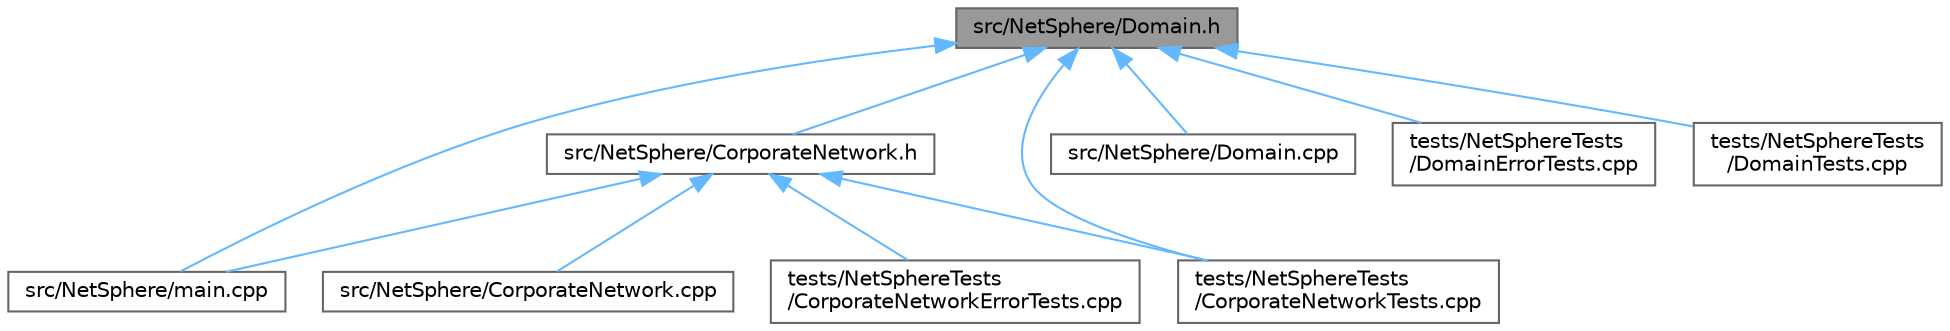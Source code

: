 digraph "src/NetSphere/Domain.h"
{
 // INTERACTIVE_SVG=YES
 // LATEX_PDF_SIZE
  bgcolor="transparent";
  edge [fontname=Helvetica,fontsize=10,labelfontname=Helvetica,labelfontsize=10];
  node [fontname=Helvetica,fontsize=10,shape=box,height=0.2,width=0.4];
  Node1 [id="Node000001",label="src/NetSphere/Domain.h",height=0.2,width=0.4,color="gray40", fillcolor="grey60", style="filled", fontcolor="black",tooltip="Заголовочный файл класса Domain - домена корпоративной сети."];
  Node1 -> Node2 [id="edge1_Node000001_Node000002",dir="back",color="steelblue1",style="solid",tooltip=" "];
  Node2 [id="Node000002",label="src/NetSphere/CorporateNetwork.h",height=0.2,width=0.4,color="grey40", fillcolor="white", style="filled",URL="$_corporate_network_8h.html",tooltip="Заголовочный файл класса CorporateNetwork - корпоративной сети."];
  Node2 -> Node3 [id="edge2_Node000002_Node000003",dir="back",color="steelblue1",style="solid",tooltip=" "];
  Node3 [id="Node000003",label="src/NetSphere/CorporateNetwork.cpp",height=0.2,width=0.4,color="grey40", fillcolor="white", style="filled",URL="$_corporate_network_8cpp.html",tooltip="Реализация класса CorporateNetwork - корпоративной сети."];
  Node2 -> Node4 [id="edge3_Node000002_Node000004",dir="back",color="steelblue1",style="solid",tooltip=" "];
  Node4 [id="Node000004",label="src/NetSphere/main.cpp",height=0.2,width=0.4,color="grey40", fillcolor="white", style="filled",URL="$main_8cpp.html",tooltip="Главная функция приложения NetSphere."];
  Node2 -> Node5 [id="edge4_Node000002_Node000005",dir="back",color="steelblue1",style="solid",tooltip=" "];
  Node5 [id="Node000005",label="tests/NetSphereTests\l/CorporateNetworkErrorTests.cpp",height=0.2,width=0.4,color="grey40", fillcolor="white", style="filled",URL="$_corporate_network_error_tests_8cpp.html",tooltip="Тесты для обработки ошибок в классе CorporateNetwork."];
  Node2 -> Node6 [id="edge5_Node000002_Node000006",dir="back",color="steelblue1",style="solid",tooltip=" "];
  Node6 [id="Node000006",label="tests/NetSphereTests\l/CorporateNetworkTests.cpp",height=0.2,width=0.4,color="grey40", fillcolor="white", style="filled",URL="$_corporate_network_tests_8cpp.html",tooltip="Тесты для класса CorporateNetwork проекта NetSphere."];
  Node1 -> Node7 [id="edge6_Node000001_Node000007",dir="back",color="steelblue1",style="solid",tooltip=" "];
  Node7 [id="Node000007",label="src/NetSphere/Domain.cpp",height=0.2,width=0.4,color="grey40", fillcolor="white", style="filled",URL="$_domain_8cpp.html",tooltip="Реализация класса Domain - домена корпоративной сети."];
  Node1 -> Node4 [id="edge7_Node000001_Node000004",dir="back",color="steelblue1",style="solid",tooltip=" "];
  Node1 -> Node6 [id="edge8_Node000001_Node000006",dir="back",color="steelblue1",style="solid",tooltip=" "];
  Node1 -> Node8 [id="edge9_Node000001_Node000008",dir="back",color="steelblue1",style="solid",tooltip=" "];
  Node8 [id="Node000008",label="tests/NetSphereTests\l/DomainErrorTests.cpp",height=0.2,width=0.4,color="grey40", fillcolor="white", style="filled",URL="$_domain_error_tests_8cpp.html",tooltip="Тесты для обработки ошибок в классе Domain."];
  Node1 -> Node9 [id="edge10_Node000001_Node000009",dir="back",color="steelblue1",style="solid",tooltip=" "];
  Node9 [id="Node000009",label="tests/NetSphereTests\l/DomainTests.cpp",height=0.2,width=0.4,color="grey40", fillcolor="white", style="filled",URL="$_domain_tests_8cpp.html",tooltip="Тесты для класса Domain проекта NetSphere."];
}
